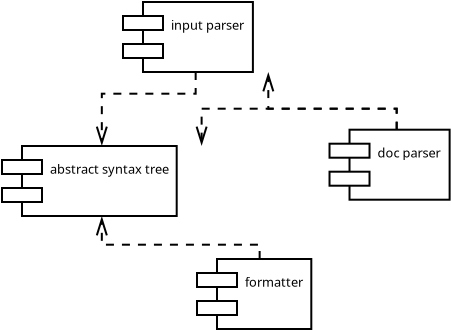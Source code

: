 <?xml version="1.0"?>
<dia:diagram xmlns:dia="http://www.lysator.liu.se/~alla/dia/">
  <dia:layer name="Background" visible="true">
    <dia:object type="UML - Component" version="0" id="O0">
      <dia:attribute name="obj_pos">
        <dia:point val="6,10.55"/>
      </dia:attribute>
      <dia:attribute name="obj_bb">
        <dia:rectangle val="5.95,10.5;16.031,14.1"/>
      </dia:attribute>
      <dia:attribute name="elem_corner">
        <dia:point val="6,10.55"/>
      </dia:attribute>
      <dia:attribute name="elem_width">
        <dia:real val="9.981"/>
      </dia:attribute>
      <dia:attribute name="elem_height">
        <dia:real val="3.5"/>
      </dia:attribute>
      <dia:attribute name="text">
        <dia:composite type="text">
          <dia:attribute name="string">
            <dia:string>#abstract syntax tree#</dia:string>
          </dia:attribute>
          <dia:attribute name="font">
            <dia:font name="Helvetica"/>
          </dia:attribute>
          <dia:attribute name="height">
            <dia:real val="0.8"/>
          </dia:attribute>
          <dia:attribute name="pos">
            <dia:point val="8.4,11.95"/>
          </dia:attribute>
          <dia:attribute name="color">
            <dia:color val="#000000"/>
          </dia:attribute>
          <dia:attribute name="alignment">
            <dia:enum val="0"/>
          </dia:attribute>
        </dia:composite>
      </dia:attribute>
    </dia:object>
    <dia:object type="UML - Component" version="0" id="O1">
      <dia:attribute name="obj_pos">
        <dia:point val="12.05,3.35"/>
      </dia:attribute>
      <dia:attribute name="obj_bb">
        <dia:rectangle val="12,3.3;19.366,6.9"/>
      </dia:attribute>
      <dia:attribute name="elem_corner">
        <dia:point val="12.05,3.35"/>
      </dia:attribute>
      <dia:attribute name="elem_width">
        <dia:real val="7.266"/>
      </dia:attribute>
      <dia:attribute name="elem_height">
        <dia:real val="3.5"/>
      </dia:attribute>
      <dia:attribute name="text">
        <dia:composite type="text">
          <dia:attribute name="string">
            <dia:string>#input parser#</dia:string>
          </dia:attribute>
          <dia:attribute name="font">
            <dia:font name="Helvetica"/>
          </dia:attribute>
          <dia:attribute name="height">
            <dia:real val="0.8"/>
          </dia:attribute>
          <dia:attribute name="pos">
            <dia:point val="14.45,4.75"/>
          </dia:attribute>
          <dia:attribute name="color">
            <dia:color val="#000000"/>
          </dia:attribute>
          <dia:attribute name="alignment">
            <dia:enum val="0"/>
          </dia:attribute>
        </dia:composite>
      </dia:attribute>
    </dia:object>
    <dia:object type="UML - Component" version="0" id="O2">
      <dia:attribute name="obj_pos">
        <dia:point val="15.75,16.2"/>
      </dia:attribute>
      <dia:attribute name="obj_bb">
        <dia:rectangle val="15.7,16.15;22.064,19.75"/>
      </dia:attribute>
      <dia:attribute name="elem_corner">
        <dia:point val="15.75,16.2"/>
      </dia:attribute>
      <dia:attribute name="elem_width">
        <dia:real val="6.264"/>
      </dia:attribute>
      <dia:attribute name="elem_height">
        <dia:real val="3.5"/>
      </dia:attribute>
      <dia:attribute name="text">
        <dia:composite type="text">
          <dia:attribute name="string">
            <dia:string>#formatter#</dia:string>
          </dia:attribute>
          <dia:attribute name="font">
            <dia:font name="Helvetica"/>
          </dia:attribute>
          <dia:attribute name="height">
            <dia:real val="0.8"/>
          </dia:attribute>
          <dia:attribute name="pos">
            <dia:point val="18.15,17.6"/>
          </dia:attribute>
          <dia:attribute name="color">
            <dia:color val="#000000"/>
          </dia:attribute>
          <dia:attribute name="alignment">
            <dia:enum val="0"/>
          </dia:attribute>
        </dia:composite>
      </dia:attribute>
    </dia:object>
    <dia:object type="UML - Component" version="0" id="O3">
      <dia:attribute name="obj_pos">
        <dia:point val="22.376,9.735"/>
      </dia:attribute>
      <dia:attribute name="obj_bb">
        <dia:rectangle val="22.326,9.685;29.142,13.285"/>
      </dia:attribute>
      <dia:attribute name="elem_corner">
        <dia:point val="22.376,9.735"/>
      </dia:attribute>
      <dia:attribute name="elem_width">
        <dia:real val="6.717"/>
      </dia:attribute>
      <dia:attribute name="elem_height">
        <dia:real val="3.5"/>
      </dia:attribute>
      <dia:attribute name="text">
        <dia:composite type="text">
          <dia:attribute name="string">
            <dia:string>#doc parser#</dia:string>
          </dia:attribute>
          <dia:attribute name="font">
            <dia:font name="Helvetica"/>
          </dia:attribute>
          <dia:attribute name="height">
            <dia:real val="0.8"/>
          </dia:attribute>
          <dia:attribute name="pos">
            <dia:point val="24.776,11.135"/>
          </dia:attribute>
          <dia:attribute name="color">
            <dia:color val="#000000"/>
          </dia:attribute>
          <dia:attribute name="alignment">
            <dia:enum val="0"/>
          </dia:attribute>
        </dia:composite>
      </dia:attribute>
    </dia:object>
    <dia:object type="UML - Dependency" version="0" id="O4">
      <dia:attribute name="obj_pos">
        <dia:point val="15.683,6.85"/>
      </dia:attribute>
      <dia:attribute name="obj_bb">
        <dia:rectangle val="10.141,6;16.533,11.4"/>
      </dia:attribute>
      <dia:attribute name="orth_points">
        <dia:point val="15.683,6.85"/>
        <dia:point val="15.683,7.935"/>
        <dia:point val="10.991,7.935"/>
        <dia:point val="10.991,10.55"/>
      </dia:attribute>
      <dia:attribute name="orth_orient">
        <dia:enum val="1"/>
        <dia:enum val="0"/>
        <dia:enum val="1"/>
      </dia:attribute>
      <dia:attribute name="draw_arrow">
        <dia:boolean val="true"/>
      </dia:attribute>
      <dia:attribute name="name">
        <dia:string/>
      </dia:attribute>
      <dia:attribute name="stereotype">
        <dia:string/>
      </dia:attribute>
      <dia:connections>
        <dia:connection handle="0" to="O1" connection="6"/>
        <dia:connection handle="1" to="O0" connection="1"/>
      </dia:connections>
    </dia:object>
    <dia:object type="UML - Dependency" version="0" id="O5">
      <dia:attribute name="obj_pos">
        <dia:point val="18.882,16.2"/>
      </dia:attribute>
      <dia:attribute name="obj_bb">
        <dia:rectangle val="10.141,13.2;19.732,17.05"/>
      </dia:attribute>
      <dia:attribute name="orth_points">
        <dia:point val="18.882,16.2"/>
        <dia:point val="18.882,15.485"/>
        <dia:point val="10.991,15.485"/>
        <dia:point val="10.991,14.05"/>
      </dia:attribute>
      <dia:attribute name="orth_orient">
        <dia:enum val="1"/>
        <dia:enum val="0"/>
        <dia:enum val="1"/>
      </dia:attribute>
      <dia:attribute name="draw_arrow">
        <dia:boolean val="true"/>
      </dia:attribute>
      <dia:attribute name="name">
        <dia:string/>
      </dia:attribute>
      <dia:attribute name="stereotype">
        <dia:string/>
      </dia:attribute>
      <dia:connections>
        <dia:connection handle="0" to="O2" connection="1"/>
        <dia:connection handle="1" to="O0" connection="6"/>
      </dia:connections>
    </dia:object>
    <dia:object type="UML - Dependency" version="0" id="O6">
      <dia:attribute name="obj_pos">
        <dia:point val="25.734,9.735"/>
      </dia:attribute>
      <dia:attribute name="obj_bb">
        <dia:rectangle val="15.131,7.835;26.584,11.4"/>
      </dia:attribute>
      <dia:attribute name="orth_points">
        <dia:point val="25.734,9.735"/>
        <dia:point val="25.734,8.685"/>
        <dia:point val="15.981,8.685"/>
        <dia:point val="15.981,10.55"/>
      </dia:attribute>
      <dia:attribute name="orth_orient">
        <dia:enum val="1"/>
        <dia:enum val="0"/>
        <dia:enum val="1"/>
      </dia:attribute>
      <dia:attribute name="draw_arrow">
        <dia:boolean val="true"/>
      </dia:attribute>
      <dia:attribute name="name">
        <dia:string/>
      </dia:attribute>
      <dia:attribute name="stereotype">
        <dia:string/>
      </dia:attribute>
      <dia:connections>
        <dia:connection handle="0" to="O3" connection="1"/>
        <dia:connection handle="1" to="O0" connection="2"/>
      </dia:connections>
    </dia:object>
    <dia:object type="UML - Dependency" version="0" id="O7">
      <dia:attribute name="obj_pos">
        <dia:point val="25.734,9.735"/>
      </dia:attribute>
      <dia:attribute name="obj_bb">
        <dia:rectangle val="18.466,6;26.584,10.585"/>
      </dia:attribute>
      <dia:attribute name="orth_points">
        <dia:point val="25.734,9.735"/>
        <dia:point val="25.734,8.685"/>
        <dia:point val="19.316,8.685"/>
        <dia:point val="19.316,6.85"/>
      </dia:attribute>
      <dia:attribute name="orth_orient">
        <dia:enum val="1"/>
        <dia:enum val="0"/>
        <dia:enum val="1"/>
      </dia:attribute>
      <dia:attribute name="draw_arrow">
        <dia:boolean val="true"/>
      </dia:attribute>
      <dia:attribute name="name">
        <dia:string/>
      </dia:attribute>
      <dia:attribute name="stereotype">
        <dia:string/>
      </dia:attribute>
      <dia:connections>
        <dia:connection handle="0" to="O3" connection="1"/>
        <dia:connection handle="1" to="O1" connection="7"/>
      </dia:connections>
    </dia:object>
  </dia:layer>
</dia:diagram>
